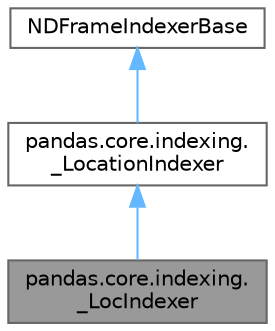 digraph "pandas.core.indexing._LocIndexer"
{
 // LATEX_PDF_SIZE
  bgcolor="transparent";
  edge [fontname=Helvetica,fontsize=10,labelfontname=Helvetica,labelfontsize=10];
  node [fontname=Helvetica,fontsize=10,shape=box,height=0.2,width=0.4];
  Node1 [id="Node000001",label="pandas.core.indexing.\l_LocIndexer",height=0.2,width=0.4,color="gray40", fillcolor="grey60", style="filled", fontcolor="black",tooltip=" "];
  Node2 -> Node1 [id="edge3_Node000001_Node000002",dir="back",color="steelblue1",style="solid",tooltip=" "];
  Node2 [id="Node000002",label="pandas.core.indexing.\l_LocationIndexer",height=0.2,width=0.4,color="gray40", fillcolor="white", style="filled",URL="$classpandas_1_1core_1_1indexing_1_1__LocationIndexer.html",tooltip=" "];
  Node3 -> Node2 [id="edge4_Node000002_Node000003",dir="back",color="steelblue1",style="solid",tooltip=" "];
  Node3 [id="Node000003",label="NDFrameIndexerBase",height=0.2,width=0.4,color="gray40", fillcolor="white", style="filled",tooltip=" "];
}
